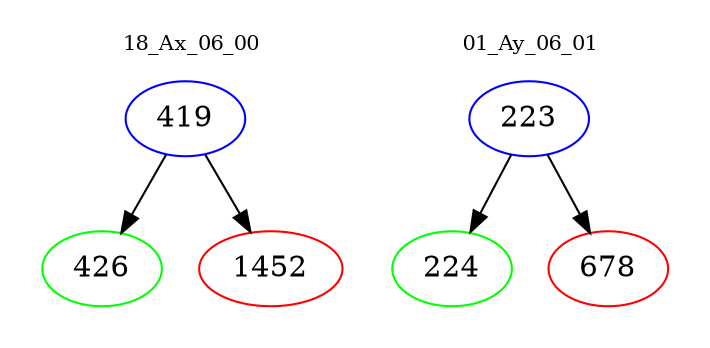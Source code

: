 digraph{
subgraph cluster_0 {
color = white
label = "18_Ax_06_00";
fontsize=10;
T0_419 [label="419", color="blue"]
T0_419 -> T0_426 [color="black"]
T0_426 [label="426", color="green"]
T0_419 -> T0_1452 [color="black"]
T0_1452 [label="1452", color="red"]
}
subgraph cluster_1 {
color = white
label = "01_Ay_06_01";
fontsize=10;
T1_223 [label="223", color="blue"]
T1_223 -> T1_224 [color="black"]
T1_224 [label="224", color="green"]
T1_223 -> T1_678 [color="black"]
T1_678 [label="678", color="red"]
}
}
